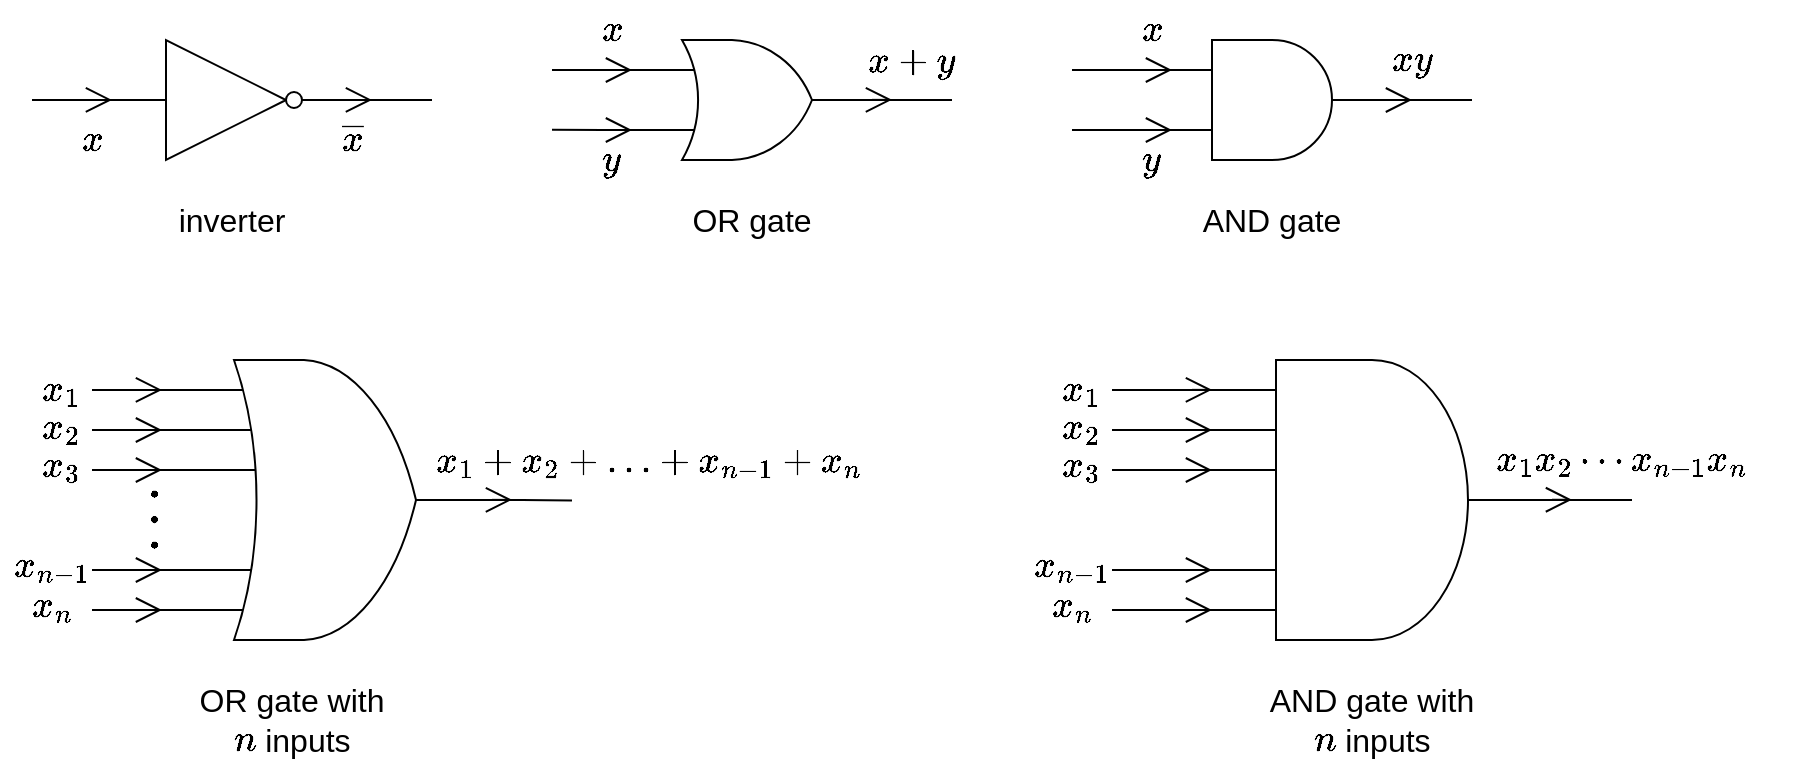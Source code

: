 <mxfile version="21.5.0" type="device">
  <diagram name="Page-1" id="B0mrSx-iZ9Zy58HAbUhM">
    <mxGraphModel dx="939" dy="588" grid="1" gridSize="10" guides="1" tooltips="1" connect="1" arrows="1" fold="1" page="1" pageScale="1" pageWidth="850" pageHeight="1100" math="1" shadow="0">
      <root>
        <mxCell id="0" />
        <mxCell id="1" parent="0" />
        <mxCell id="YlLWyo49fRAyTckj5HUe-43" value="" style="line;strokeWidth=1;html=1;" vertex="1" parent="1">
          <mxGeometry x="80" y="320" width="80" height="10" as="geometry" />
        </mxCell>
        <mxCell id="YlLWyo49fRAyTckj5HUe-44" value="" style="line;strokeWidth=1;html=1;" vertex="1" parent="1">
          <mxGeometry x="80" y="250" width="90" height="10" as="geometry" />
        </mxCell>
        <mxCell id="YlLWyo49fRAyTckj5HUe-42" value="" style="line;strokeWidth=1;html=1;" vertex="1" parent="1">
          <mxGeometry x="80" y="210" width="80" height="10" as="geometry" />
        </mxCell>
        <mxCell id="YlLWyo49fRAyTckj5HUe-5" style="edgeStyle=orthogonalEdgeStyle;rounded=0;orthogonalLoop=1;jettySize=auto;html=1;exitX=0;exitY=0.5;exitDx=0;exitDy=0;exitPerimeter=0;endArrow=none;endFill=0;" edge="1" parent="1" source="YlLWyo49fRAyTckj5HUe-1">
          <mxGeometry relative="1" as="geometry">
            <mxPoint x="50" y="70" as="targetPoint" />
          </mxGeometry>
        </mxCell>
        <mxCell id="YlLWyo49fRAyTckj5HUe-6" style="edgeStyle=orthogonalEdgeStyle;rounded=0;orthogonalLoop=1;jettySize=auto;html=1;exitX=1;exitY=0.5;exitDx=0;exitDy=0;exitPerimeter=0;endArrow=none;endFill=0;" edge="1" parent="1" source="YlLWyo49fRAyTckj5HUe-1">
          <mxGeometry relative="1" as="geometry">
            <mxPoint x="250" y="70" as="targetPoint" />
          </mxGeometry>
        </mxCell>
        <mxCell id="YlLWyo49fRAyTckj5HUe-1" value="" style="verticalLabelPosition=bottom;shadow=0;dashed=0;align=center;html=1;verticalAlign=top;shape=mxgraph.electrical.logic_gates.inverter_2;movable=1;resizable=1;rotatable=1;deletable=1;editable=1;locked=0;connectable=1;" vertex="1" parent="1">
          <mxGeometry x="100" y="40" width="100" height="60" as="geometry" />
        </mxCell>
        <mxCell id="YlLWyo49fRAyTckj5HUe-2" value="" style="endArrow=open;html=1;strokeWidth=1;endSize=11;rounded=0;endFill=0;" edge="1" parent="1">
          <mxGeometry width="100" relative="1" as="geometry">
            <mxPoint x="80" y="69.99" as="sourcePoint" />
            <mxPoint x="90" y="69.99" as="targetPoint" />
          </mxGeometry>
        </mxCell>
        <mxCell id="YlLWyo49fRAyTckj5HUe-7" value="" style="endArrow=open;html=1;strokeWidth=1;endSize=11;rounded=0;endFill=0;" edge="1" parent="1">
          <mxGeometry width="100" relative="1" as="geometry">
            <mxPoint x="210" y="69.99" as="sourcePoint" />
            <mxPoint x="220" y="69.99" as="targetPoint" />
          </mxGeometry>
        </mxCell>
        <mxCell id="YlLWyo49fRAyTckj5HUe-9" value="&lt;font style=&quot;font-size: 16px;&quot;&gt;\(x\)&lt;/font&gt;" style="text;html=1;strokeColor=none;fillColor=none;align=center;verticalAlign=middle;whiteSpace=wrap;rounded=0;" vertex="1" parent="1">
          <mxGeometry x="50" y="80" width="60" height="20" as="geometry" />
        </mxCell>
        <mxCell id="YlLWyo49fRAyTckj5HUe-10" value="&lt;font style=&quot;font-size: 16px;&quot;&gt;\(\overline{x}\)&lt;/font&gt;" style="text;html=1;strokeColor=none;fillColor=none;align=center;verticalAlign=middle;whiteSpace=wrap;rounded=0;" vertex="1" parent="1">
          <mxGeometry x="180" y="80" width="60" height="20" as="geometry" />
        </mxCell>
        <mxCell id="YlLWyo49fRAyTckj5HUe-11" value="&lt;font style=&quot;font-size: 16px;&quot;&gt;inverter&lt;/font&gt;" style="text;html=1;strokeColor=none;fillColor=none;align=center;verticalAlign=middle;whiteSpace=wrap;rounded=0;fontSize=16;" vertex="1" parent="1">
          <mxGeometry x="100" y="120" width="100" height="20" as="geometry" />
        </mxCell>
        <mxCell id="YlLWyo49fRAyTckj5HUe-13" style="edgeStyle=orthogonalEdgeStyle;rounded=0;orthogonalLoop=1;jettySize=auto;html=1;exitX=0;exitY=0.25;exitDx=0;exitDy=0;exitPerimeter=0;endArrow=none;endFill=0;" edge="1" parent="1" source="YlLWyo49fRAyTckj5HUe-12">
          <mxGeometry relative="1" as="geometry">
            <mxPoint x="310" y="55.034" as="targetPoint" />
          </mxGeometry>
        </mxCell>
        <mxCell id="YlLWyo49fRAyTckj5HUe-14" style="edgeStyle=orthogonalEdgeStyle;rounded=0;orthogonalLoop=1;jettySize=auto;html=1;exitX=0;exitY=0.75;exitDx=0;exitDy=0;exitPerimeter=0;endArrow=none;endFill=0;" edge="1" parent="1" source="YlLWyo49fRAyTckj5HUe-12">
          <mxGeometry relative="1" as="geometry">
            <mxPoint x="310" y="84.92" as="targetPoint" />
          </mxGeometry>
        </mxCell>
        <mxCell id="YlLWyo49fRAyTckj5HUe-17" style="edgeStyle=orthogonalEdgeStyle;rounded=0;orthogonalLoop=1;jettySize=auto;html=1;exitX=1;exitY=0.5;exitDx=0;exitDy=0;exitPerimeter=0;endArrow=none;endFill=0;" edge="1" parent="1" source="YlLWyo49fRAyTckj5HUe-12">
          <mxGeometry relative="1" as="geometry">
            <mxPoint x="510" y="69.944" as="targetPoint" />
          </mxGeometry>
        </mxCell>
        <mxCell id="YlLWyo49fRAyTckj5HUe-12" value="" style="verticalLabelPosition=bottom;shadow=0;dashed=0;align=center;html=1;verticalAlign=top;shape=mxgraph.electrical.logic_gates.logic_gate;operation=or;" vertex="1" parent="1">
          <mxGeometry x="360" y="40" width="100" height="60" as="geometry" />
        </mxCell>
        <mxCell id="YlLWyo49fRAyTckj5HUe-15" value="" style="endArrow=open;html=1;strokeWidth=1;endSize=11;rounded=0;endFill=0;" edge="1" parent="1">
          <mxGeometry width="100" relative="1" as="geometry">
            <mxPoint x="340" y="55.0" as="sourcePoint" />
            <mxPoint x="350" y="55.0" as="targetPoint" />
          </mxGeometry>
        </mxCell>
        <mxCell id="YlLWyo49fRAyTckj5HUe-16" value="" style="endArrow=open;html=1;strokeWidth=1;endSize=11;rounded=0;endFill=0;" edge="1" parent="1">
          <mxGeometry width="100" relative="1" as="geometry">
            <mxPoint x="340" y="85.0" as="sourcePoint" />
            <mxPoint x="350" y="85.0" as="targetPoint" />
          </mxGeometry>
        </mxCell>
        <mxCell id="YlLWyo49fRAyTckj5HUe-18" value="" style="endArrow=open;html=1;strokeWidth=1;endSize=11;rounded=0;endFill=0;" edge="1" parent="1">
          <mxGeometry width="100" relative="1" as="geometry">
            <mxPoint x="470" y="69.93" as="sourcePoint" />
            <mxPoint x="480" y="69.93" as="targetPoint" />
          </mxGeometry>
        </mxCell>
        <mxCell id="YlLWyo49fRAyTckj5HUe-19" value="&lt;font style=&quot;font-size: 16px;&quot;&gt;\(x\)&lt;/font&gt;" style="text;html=1;strokeColor=none;fillColor=none;align=center;verticalAlign=middle;whiteSpace=wrap;rounded=0;" vertex="1" parent="1">
          <mxGeometry x="310" y="20" width="60" height="30" as="geometry" />
        </mxCell>
        <mxCell id="YlLWyo49fRAyTckj5HUe-21" value="&lt;font style=&quot;font-size: 16px;&quot;&gt;\(y\)&lt;/font&gt;" style="text;html=1;strokeColor=none;fillColor=none;align=center;verticalAlign=middle;whiteSpace=wrap;rounded=0;" vertex="1" parent="1">
          <mxGeometry x="310" y="90" width="60" height="20" as="geometry" />
        </mxCell>
        <mxCell id="YlLWyo49fRAyTckj5HUe-22" value="&lt;font style=&quot;font-size: 16px;&quot;&gt;\(x + y\)&lt;/font&gt;" style="text;html=1;strokeColor=none;fillColor=none;align=center;verticalAlign=middle;whiteSpace=wrap;rounded=0;" vertex="1" parent="1">
          <mxGeometry x="460" y="30" width="60" height="40" as="geometry" />
        </mxCell>
        <mxCell id="YlLWyo49fRAyTckj5HUe-23" value="OR gate" style="text;html=1;strokeColor=none;fillColor=none;align=center;verticalAlign=middle;whiteSpace=wrap;rounded=0;fontSize=16;" vertex="1" parent="1">
          <mxGeometry x="360" y="120" width="100" height="20" as="geometry" />
        </mxCell>
        <mxCell id="YlLWyo49fRAyTckj5HUe-25" style="edgeStyle=orthogonalEdgeStyle;rounded=0;orthogonalLoop=1;jettySize=auto;html=1;exitX=0;exitY=0.25;exitDx=0;exitDy=0;exitPerimeter=0;endArrow=none;endFill=0;" edge="1" parent="1" source="YlLWyo49fRAyTckj5HUe-24">
          <mxGeometry relative="1" as="geometry">
            <mxPoint x="570" y="54.944" as="targetPoint" />
          </mxGeometry>
        </mxCell>
        <mxCell id="YlLWyo49fRAyTckj5HUe-26" style="edgeStyle=orthogonalEdgeStyle;rounded=0;orthogonalLoop=1;jettySize=auto;html=1;exitX=0;exitY=0.75;exitDx=0;exitDy=0;exitPerimeter=0;endArrow=none;endFill=0;" edge="1" parent="1" source="YlLWyo49fRAyTckj5HUe-24">
          <mxGeometry relative="1" as="geometry">
            <mxPoint x="570" y="84.944" as="targetPoint" />
          </mxGeometry>
        </mxCell>
        <mxCell id="YlLWyo49fRAyTckj5HUe-27" style="edgeStyle=orthogonalEdgeStyle;rounded=0;orthogonalLoop=1;jettySize=auto;html=1;exitX=1;exitY=0.5;exitDx=0;exitDy=0;exitPerimeter=0;endArrow=none;endFill=0;" edge="1" parent="1" source="YlLWyo49fRAyTckj5HUe-24">
          <mxGeometry relative="1" as="geometry">
            <mxPoint x="770" y="69.944" as="targetPoint" />
          </mxGeometry>
        </mxCell>
        <mxCell id="YlLWyo49fRAyTckj5HUe-24" value="" style="verticalLabelPosition=bottom;shadow=0;dashed=0;align=center;html=1;verticalAlign=top;shape=mxgraph.electrical.logic_gates.logic_gate;operation=and;" vertex="1" parent="1">
          <mxGeometry x="620" y="40" width="100" height="60" as="geometry" />
        </mxCell>
        <mxCell id="YlLWyo49fRAyTckj5HUe-28" value="&lt;font style=&quot;font-size: 16px;&quot;&gt;\(x\)&lt;/font&gt;" style="text;html=1;strokeColor=none;fillColor=none;align=center;verticalAlign=middle;whiteSpace=wrap;rounded=0;" vertex="1" parent="1">
          <mxGeometry x="580" y="20" width="60" height="30" as="geometry" />
        </mxCell>
        <mxCell id="YlLWyo49fRAyTckj5HUe-29" value="&lt;font style=&quot;font-size: 16px;&quot;&gt;\(y\)&lt;/font&gt;" style="text;html=1;strokeColor=none;fillColor=none;align=center;verticalAlign=middle;whiteSpace=wrap;rounded=0;" vertex="1" parent="1">
          <mxGeometry x="580" y="90" width="60" height="20" as="geometry" />
        </mxCell>
        <mxCell id="YlLWyo49fRAyTckj5HUe-30" value="" style="endArrow=open;html=1;strokeWidth=1;endSize=11;rounded=0;endFill=0;" edge="1" parent="1">
          <mxGeometry width="100" relative="1" as="geometry">
            <mxPoint x="610" y="85.0" as="sourcePoint" />
            <mxPoint x="620" y="85.0" as="targetPoint" />
          </mxGeometry>
        </mxCell>
        <mxCell id="YlLWyo49fRAyTckj5HUe-31" value="" style="endArrow=open;html=1;strokeWidth=1;endSize=11;rounded=0;endFill=0;" edge="1" parent="1">
          <mxGeometry width="100" relative="1" as="geometry">
            <mxPoint x="610" y="55.0" as="sourcePoint" />
            <mxPoint x="620" y="55.0" as="targetPoint" />
          </mxGeometry>
        </mxCell>
        <mxCell id="YlLWyo49fRAyTckj5HUe-33" value="" style="endArrow=open;html=1;strokeWidth=1;endSize=11;rounded=0;endFill=0;" edge="1" parent="1">
          <mxGeometry width="100" relative="1" as="geometry">
            <mxPoint x="730" y="70.0" as="sourcePoint" />
            <mxPoint x="740" y="70.0" as="targetPoint" />
          </mxGeometry>
        </mxCell>
        <mxCell id="YlLWyo49fRAyTckj5HUe-34" value="&lt;font style=&quot;font-size: 16px;&quot;&gt;\(xy\)&lt;/font&gt;" style="text;html=1;strokeColor=none;fillColor=none;align=center;verticalAlign=middle;whiteSpace=wrap;rounded=0;" vertex="1" parent="1">
          <mxGeometry x="710" y="40" width="60" height="20" as="geometry" />
        </mxCell>
        <mxCell id="YlLWyo49fRAyTckj5HUe-35" value="AND gate" style="text;html=1;strokeColor=none;fillColor=none;align=center;verticalAlign=middle;whiteSpace=wrap;rounded=0;fontSize=16;" vertex="1" parent="1">
          <mxGeometry x="620" y="120" width="100" height="20" as="geometry" />
        </mxCell>
        <mxCell id="YlLWyo49fRAyTckj5HUe-40" style="edgeStyle=orthogonalEdgeStyle;rounded=0;orthogonalLoop=1;jettySize=auto;html=1;exitX=0;exitY=0.25;exitDx=0;exitDy=0;exitPerimeter=0;endArrow=none;endFill=0;" edge="1" parent="1" source="YlLWyo49fRAyTckj5HUe-37">
          <mxGeometry relative="1" as="geometry">
            <mxPoint x="80" y="235" as="targetPoint" />
            <Array as="points">
              <mxPoint x="80" y="235" />
            </Array>
          </mxGeometry>
        </mxCell>
        <mxCell id="YlLWyo49fRAyTckj5HUe-41" style="edgeStyle=orthogonalEdgeStyle;rounded=0;orthogonalLoop=1;jettySize=auto;html=1;exitX=0;exitY=0.75;exitDx=0;exitDy=0;exitPerimeter=0;endArrow=none;endFill=0;" edge="1" parent="1" source="YlLWyo49fRAyTckj5HUe-37">
          <mxGeometry relative="1" as="geometry">
            <mxPoint x="80" y="305" as="targetPoint" />
            <Array as="points">
              <mxPoint x="80" y="305" />
            </Array>
          </mxGeometry>
        </mxCell>
        <mxCell id="YlLWyo49fRAyTckj5HUe-59" style="edgeStyle=orthogonalEdgeStyle;rounded=0;orthogonalLoop=1;jettySize=auto;html=1;exitX=1;exitY=0.5;exitDx=0;exitDy=0;exitPerimeter=0;endArrow=none;endFill=0;" edge="1" parent="1" source="YlLWyo49fRAyTckj5HUe-37">
          <mxGeometry relative="1" as="geometry">
            <mxPoint x="320" y="270.2" as="targetPoint" />
          </mxGeometry>
        </mxCell>
        <mxCell id="YlLWyo49fRAyTckj5HUe-37" value="" style="verticalLabelPosition=bottom;shadow=0;dashed=0;align=center;html=1;verticalAlign=top;shape=mxgraph.electrical.logic_gates.logic_gate;operation=or;" vertex="1" parent="1">
          <mxGeometry x="130" y="200" width="140" height="140" as="geometry" />
        </mxCell>
        <mxCell id="YlLWyo49fRAyTckj5HUe-38" value="OR gate with \(n\) inputs" style="text;html=1;strokeColor=none;fillColor=none;align=center;verticalAlign=middle;whiteSpace=wrap;rounded=0;fontSize=16;" vertex="1" parent="1">
          <mxGeometry x="130" y="370" width="100" height="20" as="geometry" />
        </mxCell>
        <mxCell id="YlLWyo49fRAyTckj5HUe-45" value="" style="endArrow=open;html=1;strokeWidth=1;endSize=11;rounded=0;endFill=0;" edge="1" parent="1">
          <mxGeometry width="100" relative="1" as="geometry">
            <mxPoint x="105" y="214.99" as="sourcePoint" />
            <mxPoint x="115" y="214.99" as="targetPoint" />
          </mxGeometry>
        </mxCell>
        <mxCell id="YlLWyo49fRAyTckj5HUe-46" value="" style="endArrow=open;html=1;strokeWidth=1;endSize=11;rounded=0;endFill=0;" edge="1" parent="1">
          <mxGeometry width="100" relative="1" as="geometry">
            <mxPoint x="105" y="235" as="sourcePoint" />
            <mxPoint x="115" y="235" as="targetPoint" />
          </mxGeometry>
        </mxCell>
        <mxCell id="YlLWyo49fRAyTckj5HUe-47" value="" style="endArrow=open;html=1;strokeWidth=1;endSize=11;rounded=0;endFill=0;" edge="1" parent="1">
          <mxGeometry width="100" relative="1" as="geometry">
            <mxPoint x="105" y="255" as="sourcePoint" />
            <mxPoint x="115" y="255" as="targetPoint" />
          </mxGeometry>
        </mxCell>
        <mxCell id="YlLWyo49fRAyTckj5HUe-48" value="" style="endArrow=open;html=1;strokeWidth=1;endSize=11;rounded=0;endFill=0;" edge="1" parent="1">
          <mxGeometry width="100" relative="1" as="geometry">
            <mxPoint x="105" y="305" as="sourcePoint" />
            <mxPoint x="115" y="305" as="targetPoint" />
          </mxGeometry>
        </mxCell>
        <mxCell id="YlLWyo49fRAyTckj5HUe-49" value="" style="endArrow=open;html=1;strokeWidth=1;endSize=11;rounded=0;endFill=0;" edge="1" parent="1">
          <mxGeometry width="100" relative="1" as="geometry">
            <mxPoint x="105" y="325" as="sourcePoint" />
            <mxPoint x="115" y="325" as="targetPoint" />
          </mxGeometry>
        </mxCell>
        <mxCell id="YlLWyo49fRAyTckj5HUe-52" value="&lt;span style=&quot;font-weight: normal;&quot;&gt;\(\cdots\)&lt;/span&gt;" style="text;strokeColor=none;fillColor=none;html=1;fontSize=24;fontStyle=1;verticalAlign=middle;align=center;fontFamily=Courier New;rotation=90;" vertex="1" parent="1">
          <mxGeometry x="90" y="274" width="40" height="10" as="geometry" />
        </mxCell>
        <mxCell id="YlLWyo49fRAyTckj5HUe-54" value="&lt;font style=&quot;font-size: 16px;&quot;&gt;\(x_1\)&lt;/font&gt;" style="text;html=1;strokeColor=none;fillColor=none;align=center;verticalAlign=middle;whiteSpace=wrap;rounded=0;" vertex="1" parent="1">
          <mxGeometry x="50" y="205" width="30" height="20" as="geometry" />
        </mxCell>
        <mxCell id="YlLWyo49fRAyTckj5HUe-55" value="&lt;font style=&quot;font-size: 16px;&quot;&gt;\(x_2\)&lt;/font&gt;" style="text;html=1;strokeColor=none;fillColor=none;align=center;verticalAlign=middle;whiteSpace=wrap;rounded=0;" vertex="1" parent="1">
          <mxGeometry x="50" y="224" width="30" height="20" as="geometry" />
        </mxCell>
        <mxCell id="YlLWyo49fRAyTckj5HUe-56" value="&lt;font style=&quot;font-size: 16px;&quot;&gt;\(x_3\)&lt;/font&gt;" style="text;html=1;strokeColor=none;fillColor=none;align=center;verticalAlign=middle;whiteSpace=wrap;rounded=0;" vertex="1" parent="1">
          <mxGeometry x="50" y="243" width="30" height="20" as="geometry" />
        </mxCell>
        <mxCell id="YlLWyo49fRAyTckj5HUe-57" value="&lt;font style=&quot;font-size: 16px;&quot;&gt;\(x_{n-1}\)&lt;/font&gt;" style="text;html=1;strokeColor=none;fillColor=none;align=center;verticalAlign=middle;whiteSpace=wrap;rounded=0;" vertex="1" parent="1">
          <mxGeometry x="40" y="293" width="40" height="20" as="geometry" />
        </mxCell>
        <mxCell id="YlLWyo49fRAyTckj5HUe-58" value="&lt;font style=&quot;font-size: 16px;&quot;&gt;\(x_{n}\)&lt;/font&gt;" style="text;html=1;strokeColor=none;fillColor=none;align=center;verticalAlign=middle;whiteSpace=wrap;rounded=0;" vertex="1" parent="1">
          <mxGeometry x="40" y="313" width="40" height="20" as="geometry" />
        </mxCell>
        <mxCell id="YlLWyo49fRAyTckj5HUe-60" value="&lt;font style=&quot;font-size: 16px;&quot;&gt;\(x_1 + x_2 + \ldots + x_{n-1} + x_{n}\)&lt;/font&gt;" style="text;html=1;strokeColor=none;fillColor=none;align=left;verticalAlign=middle;whiteSpace=wrap;rounded=0;" vertex="1" parent="1">
          <mxGeometry x="250" y="240" width="220" height="20" as="geometry" />
        </mxCell>
        <mxCell id="YlLWyo49fRAyTckj5HUe-61" value="" style="endArrow=open;html=1;strokeWidth=1;endSize=11;rounded=0;endFill=0;" edge="1" parent="1">
          <mxGeometry width="100" relative="1" as="geometry">
            <mxPoint x="280" y="269.93" as="sourcePoint" />
            <mxPoint x="290" y="269.93" as="targetPoint" />
          </mxGeometry>
        </mxCell>
        <mxCell id="YlLWyo49fRAyTckj5HUe-63" style="edgeStyle=orthogonalEdgeStyle;rounded=0;orthogonalLoop=1;jettySize=auto;html=1;exitX=0;exitY=0.25;exitDx=0;exitDy=0;exitPerimeter=0;endArrow=none;endFill=0;" edge="1" parent="1" source="YlLWyo49fRAyTckj5HUe-62">
          <mxGeometry relative="1" as="geometry">
            <mxPoint x="590" y="235" as="targetPoint" />
          </mxGeometry>
        </mxCell>
        <mxCell id="YlLWyo49fRAyTckj5HUe-64" style="edgeStyle=orthogonalEdgeStyle;rounded=0;orthogonalLoop=1;jettySize=auto;html=1;exitX=0;exitY=0.75;exitDx=0;exitDy=0;exitPerimeter=0;endArrow=none;endFill=0;" edge="1" parent="1" source="YlLWyo49fRAyTckj5HUe-62">
          <mxGeometry relative="1" as="geometry">
            <mxPoint x="590" y="305" as="targetPoint" />
          </mxGeometry>
        </mxCell>
        <mxCell id="YlLWyo49fRAyTckj5HUe-65" value="" style="line;strokeWidth=1;html=1;" vertex="1" parent="1">
          <mxGeometry x="590" y="210" width="100" height="10" as="geometry" />
        </mxCell>
        <mxCell id="YlLWyo49fRAyTckj5HUe-67" value="" style="line;strokeWidth=1;html=1;" vertex="1" parent="1">
          <mxGeometry x="590" y="250" width="100" height="10" as="geometry" />
        </mxCell>
        <mxCell id="YlLWyo49fRAyTckj5HUe-68" value="" style="line;strokeWidth=1;html=1;" vertex="1" parent="1">
          <mxGeometry x="590" y="320" width="100" height="10" as="geometry" />
        </mxCell>
        <mxCell id="YlLWyo49fRAyTckj5HUe-81" style="edgeStyle=orthogonalEdgeStyle;rounded=0;orthogonalLoop=1;jettySize=auto;html=1;exitX=1;exitY=0.5;exitDx=0;exitDy=0;exitPerimeter=0;endArrow=none;endFill=0;" edge="1" parent="1" source="YlLWyo49fRAyTckj5HUe-62">
          <mxGeometry relative="1" as="geometry">
            <mxPoint x="850" y="270" as="targetPoint" />
          </mxGeometry>
        </mxCell>
        <mxCell id="YlLWyo49fRAyTckj5HUe-62" value="" style="verticalLabelPosition=bottom;shadow=0;dashed=0;align=center;html=1;verticalAlign=top;shape=mxgraph.electrical.logic_gates.logic_gate;operation=and;" vertex="1" parent="1">
          <mxGeometry x="640" y="200" width="160" height="140" as="geometry" />
        </mxCell>
        <mxCell id="YlLWyo49fRAyTckj5HUe-69" value="" style="endArrow=open;html=1;strokeWidth=1;endSize=11;rounded=0;endFill=0;" edge="1" parent="1">
          <mxGeometry width="100" relative="1" as="geometry">
            <mxPoint x="630" y="214.93" as="sourcePoint" />
            <mxPoint x="640" y="214.93" as="targetPoint" />
          </mxGeometry>
        </mxCell>
        <mxCell id="YlLWyo49fRAyTckj5HUe-70" value="" style="endArrow=open;html=1;strokeWidth=1;endSize=11;rounded=0;endFill=0;" edge="1" parent="1">
          <mxGeometry width="100" relative="1" as="geometry">
            <mxPoint x="630" y="235" as="sourcePoint" />
            <mxPoint x="640" y="235" as="targetPoint" />
          </mxGeometry>
        </mxCell>
        <mxCell id="YlLWyo49fRAyTckj5HUe-71" value="" style="endArrow=open;html=1;strokeWidth=1;endSize=11;rounded=0;endFill=0;" edge="1" parent="1">
          <mxGeometry width="100" relative="1" as="geometry">
            <mxPoint x="630" y="255" as="sourcePoint" />
            <mxPoint x="640" y="255" as="targetPoint" />
          </mxGeometry>
        </mxCell>
        <mxCell id="YlLWyo49fRAyTckj5HUe-72" value="" style="endArrow=open;html=1;strokeWidth=1;endSize=11;rounded=0;endFill=0;" edge="1" parent="1">
          <mxGeometry width="100" relative="1" as="geometry">
            <mxPoint x="630" y="305" as="sourcePoint" />
            <mxPoint x="640" y="305" as="targetPoint" />
          </mxGeometry>
        </mxCell>
        <mxCell id="YlLWyo49fRAyTckj5HUe-73" value="" style="endArrow=open;html=1;strokeWidth=1;endSize=11;rounded=0;endFill=0;" edge="1" parent="1">
          <mxGeometry width="100" relative="1" as="geometry">
            <mxPoint x="630" y="325" as="sourcePoint" />
            <mxPoint x="640" y="325" as="targetPoint" />
          </mxGeometry>
        </mxCell>
        <mxCell id="YlLWyo49fRAyTckj5HUe-75" value="&lt;font style=&quot;font-size: 16px;&quot;&gt;\(x_1\)&lt;/font&gt;" style="text;html=1;strokeColor=none;fillColor=none;align=center;verticalAlign=middle;whiteSpace=wrap;rounded=0;" vertex="1" parent="1">
          <mxGeometry x="560" y="205" width="30" height="20" as="geometry" />
        </mxCell>
        <mxCell id="YlLWyo49fRAyTckj5HUe-76" value="&lt;font style=&quot;font-size: 16px;&quot;&gt;\(x_2\)&lt;/font&gt;" style="text;html=1;strokeColor=none;fillColor=none;align=center;verticalAlign=middle;whiteSpace=wrap;rounded=0;" vertex="1" parent="1">
          <mxGeometry x="560" y="224" width="30" height="20" as="geometry" />
        </mxCell>
        <mxCell id="YlLWyo49fRAyTckj5HUe-77" value="&lt;font style=&quot;font-size: 16px;&quot;&gt;\(x_3\)&lt;/font&gt;" style="text;html=1;strokeColor=none;fillColor=none;align=center;verticalAlign=middle;whiteSpace=wrap;rounded=0;" vertex="1" parent="1">
          <mxGeometry x="560" y="243" width="30" height="20" as="geometry" />
        </mxCell>
        <mxCell id="YlLWyo49fRAyTckj5HUe-78" value="&lt;font style=&quot;font-size: 16px;&quot;&gt;\(x_{n-1}\)&lt;/font&gt;" style="text;html=1;strokeColor=none;fillColor=none;align=center;verticalAlign=middle;whiteSpace=wrap;rounded=0;" vertex="1" parent="1">
          <mxGeometry x="550" y="293" width="40" height="20" as="geometry" />
        </mxCell>
        <mxCell id="YlLWyo49fRAyTckj5HUe-79" value="&lt;font style=&quot;font-size: 16px;&quot;&gt;\(x_{n}\)&lt;/font&gt;" style="text;html=1;strokeColor=none;fillColor=none;align=center;verticalAlign=middle;whiteSpace=wrap;rounded=0;" vertex="1" parent="1">
          <mxGeometry x="550" y="313" width="40" height="20" as="geometry" />
        </mxCell>
        <mxCell id="YlLWyo49fRAyTckj5HUe-80" value="AND gate with &lt;br&gt;\(n\) inputs" style="text;html=1;strokeColor=none;fillColor=none;align=center;verticalAlign=middle;whiteSpace=wrap;rounded=0;fontSize=16;" vertex="1" parent="1">
          <mxGeometry x="650" y="370" width="140" height="20" as="geometry" />
        </mxCell>
        <mxCell id="YlLWyo49fRAyTckj5HUe-82" value="" style="endArrow=open;html=1;strokeWidth=1;endSize=11;rounded=0;endFill=0;" edge="1" parent="1">
          <mxGeometry width="100" relative="1" as="geometry">
            <mxPoint x="810" y="269.88" as="sourcePoint" />
            <mxPoint x="820" y="269.88" as="targetPoint" />
          </mxGeometry>
        </mxCell>
        <mxCell id="YlLWyo49fRAyTckj5HUe-83" value="&lt;font style=&quot;font-size: 16px;&quot;&gt;\(x_1 x_2 \cdots x_{n-1} x_{n}\)&lt;/font&gt;" style="text;html=1;strokeColor=none;fillColor=none;align=left;verticalAlign=middle;whiteSpace=wrap;rounded=0;" vertex="1" parent="1">
          <mxGeometry x="780" y="240" width="160" height="20" as="geometry" />
        </mxCell>
      </root>
    </mxGraphModel>
  </diagram>
</mxfile>
